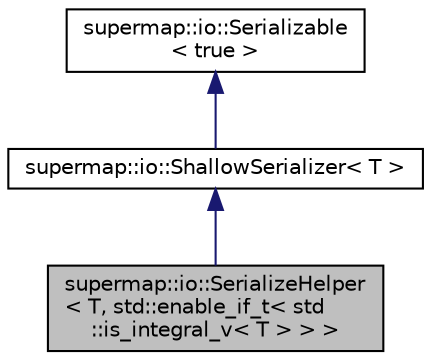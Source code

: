 digraph "supermap::io::SerializeHelper&lt; T, std::enable_if_t&lt; std::is_integral_v&lt; T &gt; &gt; &gt;"
{
 // LATEX_PDF_SIZE
  edge [fontname="Helvetica",fontsize="10",labelfontname="Helvetica",labelfontsize="10"];
  node [fontname="Helvetica",fontsize="10",shape=record];
  Node1 [label="supermap::io::SerializeHelper\l\< T, std::enable_if_t\< std\l::is_integral_v\< T \> \> \>",height=0.2,width=0.4,color="black", fillcolor="grey75", style="filled", fontcolor="black",tooltip="Default SerializeHelper for all integral types."];
  Node2 -> Node1 [dir="back",color="midnightblue",fontsize="10",style="solid",fontname="Helvetica"];
  Node2 [label="supermap::io::ShallowSerializer\< T \>",height=0.2,width=0.4,color="black", fillcolor="white", style="filled",URL="$structsupermap_1_1io_1_1ShallowSerializer.html",tooltip="Template for SerializeHelper which serializes only shallow structure data."];
  Node3 -> Node2 [dir="back",color="midnightblue",fontsize="10",style="solid",fontname="Helvetica"];
  Node3 [label="supermap::io::Serializable\l\< true \>",height=0.2,width=0.4,color="black", fillcolor="white", style="filled",URL="$structsupermap_1_1io_1_1Serializable.html",tooltip=" "];
}
